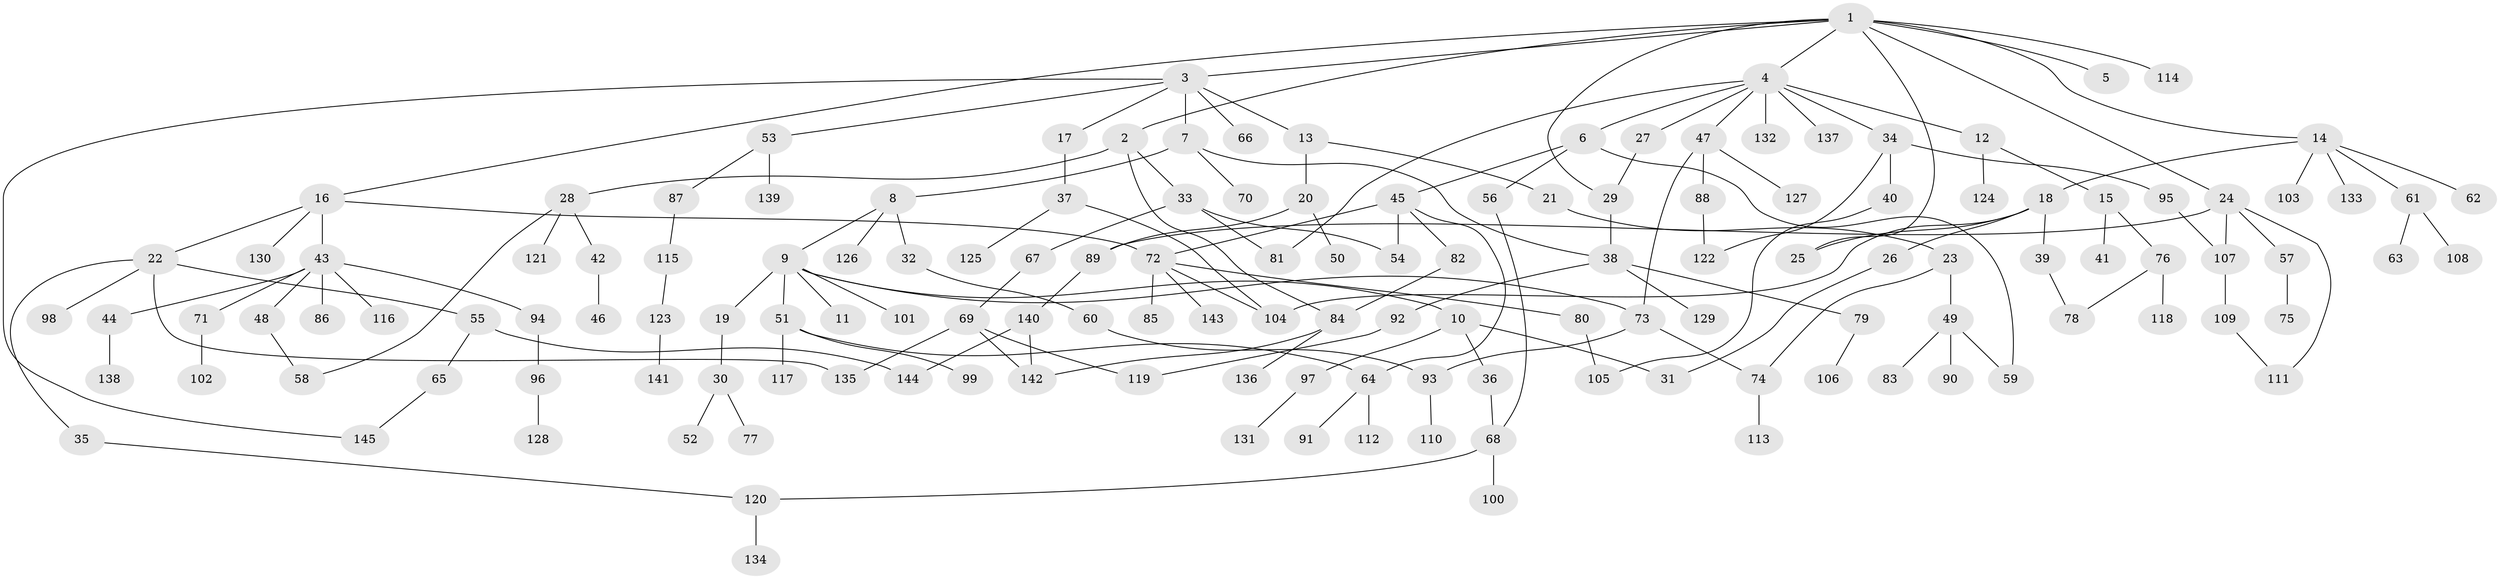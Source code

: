 // coarse degree distribution, {3: 0.19607843137254902, 2: 0.3333333333333333, 5: 0.058823529411764705, 4: 0.09803921568627451, 1: 0.2647058823529412, 6: 0.029411764705882353, 9: 0.00980392156862745, 8: 0.00980392156862745}
// Generated by graph-tools (version 1.1) at 2025/36/03/04/25 23:36:00]
// undirected, 145 vertices, 174 edges
graph export_dot {
  node [color=gray90,style=filled];
  1;
  2;
  3;
  4;
  5;
  6;
  7;
  8;
  9;
  10;
  11;
  12;
  13;
  14;
  15;
  16;
  17;
  18;
  19;
  20;
  21;
  22;
  23;
  24;
  25;
  26;
  27;
  28;
  29;
  30;
  31;
  32;
  33;
  34;
  35;
  36;
  37;
  38;
  39;
  40;
  41;
  42;
  43;
  44;
  45;
  46;
  47;
  48;
  49;
  50;
  51;
  52;
  53;
  54;
  55;
  56;
  57;
  58;
  59;
  60;
  61;
  62;
  63;
  64;
  65;
  66;
  67;
  68;
  69;
  70;
  71;
  72;
  73;
  74;
  75;
  76;
  77;
  78;
  79;
  80;
  81;
  82;
  83;
  84;
  85;
  86;
  87;
  88;
  89;
  90;
  91;
  92;
  93;
  94;
  95;
  96;
  97;
  98;
  99;
  100;
  101;
  102;
  103;
  104;
  105;
  106;
  107;
  108;
  109;
  110;
  111;
  112;
  113;
  114;
  115;
  116;
  117;
  118;
  119;
  120;
  121;
  122;
  123;
  124;
  125;
  126;
  127;
  128;
  129;
  130;
  131;
  132;
  133;
  134;
  135;
  136;
  137;
  138;
  139;
  140;
  141;
  142;
  143;
  144;
  145;
  1 -- 2;
  1 -- 3;
  1 -- 4;
  1 -- 5;
  1 -- 14;
  1 -- 16;
  1 -- 24;
  1 -- 25;
  1 -- 114;
  1 -- 29;
  2 -- 28;
  2 -- 33;
  2 -- 84;
  3 -- 7;
  3 -- 13;
  3 -- 17;
  3 -- 53;
  3 -- 66;
  3 -- 145;
  4 -- 6;
  4 -- 12;
  4 -- 27;
  4 -- 34;
  4 -- 47;
  4 -- 81;
  4 -- 132;
  4 -- 137;
  6 -- 45;
  6 -- 56;
  6 -- 59;
  7 -- 8;
  7 -- 38;
  7 -- 70;
  8 -- 9;
  8 -- 32;
  8 -- 126;
  9 -- 10;
  9 -- 11;
  9 -- 19;
  9 -- 51;
  9 -- 101;
  9 -- 73;
  10 -- 36;
  10 -- 97;
  10 -- 31;
  12 -- 15;
  12 -- 124;
  13 -- 20;
  13 -- 21;
  14 -- 18;
  14 -- 61;
  14 -- 62;
  14 -- 103;
  14 -- 133;
  15 -- 41;
  15 -- 76;
  16 -- 22;
  16 -- 43;
  16 -- 72;
  16 -- 130;
  17 -- 37;
  18 -- 26;
  18 -- 39;
  18 -- 104;
  18 -- 25;
  19 -- 30;
  20 -- 50;
  20 -- 89;
  21 -- 23;
  22 -- 35;
  22 -- 55;
  22 -- 98;
  22 -- 135;
  23 -- 49;
  23 -- 74;
  24 -- 57;
  24 -- 89;
  24 -- 111;
  24 -- 107;
  26 -- 31;
  27 -- 29;
  28 -- 42;
  28 -- 121;
  28 -- 58;
  29 -- 38;
  30 -- 52;
  30 -- 77;
  32 -- 60;
  33 -- 67;
  33 -- 54;
  33 -- 81;
  34 -- 40;
  34 -- 95;
  34 -- 122;
  35 -- 120;
  36 -- 68;
  37 -- 125;
  37 -- 104;
  38 -- 79;
  38 -- 92;
  38 -- 129;
  39 -- 78;
  40 -- 105;
  42 -- 46;
  43 -- 44;
  43 -- 48;
  43 -- 71;
  43 -- 86;
  43 -- 94;
  43 -- 116;
  44 -- 138;
  45 -- 54;
  45 -- 82;
  45 -- 64;
  45 -- 72;
  47 -- 73;
  47 -- 88;
  47 -- 127;
  48 -- 58;
  49 -- 59;
  49 -- 83;
  49 -- 90;
  51 -- 64;
  51 -- 99;
  51 -- 117;
  53 -- 87;
  53 -- 139;
  55 -- 65;
  55 -- 144;
  56 -- 68;
  57 -- 75;
  60 -- 93;
  61 -- 63;
  61 -- 108;
  64 -- 91;
  64 -- 112;
  65 -- 145;
  67 -- 69;
  68 -- 100;
  68 -- 120;
  69 -- 119;
  69 -- 142;
  69 -- 135;
  71 -- 102;
  72 -- 80;
  72 -- 85;
  72 -- 104;
  72 -- 143;
  73 -- 74;
  73 -- 93;
  74 -- 113;
  76 -- 78;
  76 -- 118;
  79 -- 106;
  80 -- 105;
  82 -- 84;
  84 -- 136;
  84 -- 142;
  87 -- 115;
  88 -- 122;
  89 -- 140;
  92 -- 119;
  93 -- 110;
  94 -- 96;
  95 -- 107;
  96 -- 128;
  97 -- 131;
  107 -- 109;
  109 -- 111;
  115 -- 123;
  120 -- 134;
  123 -- 141;
  140 -- 142;
  140 -- 144;
}
